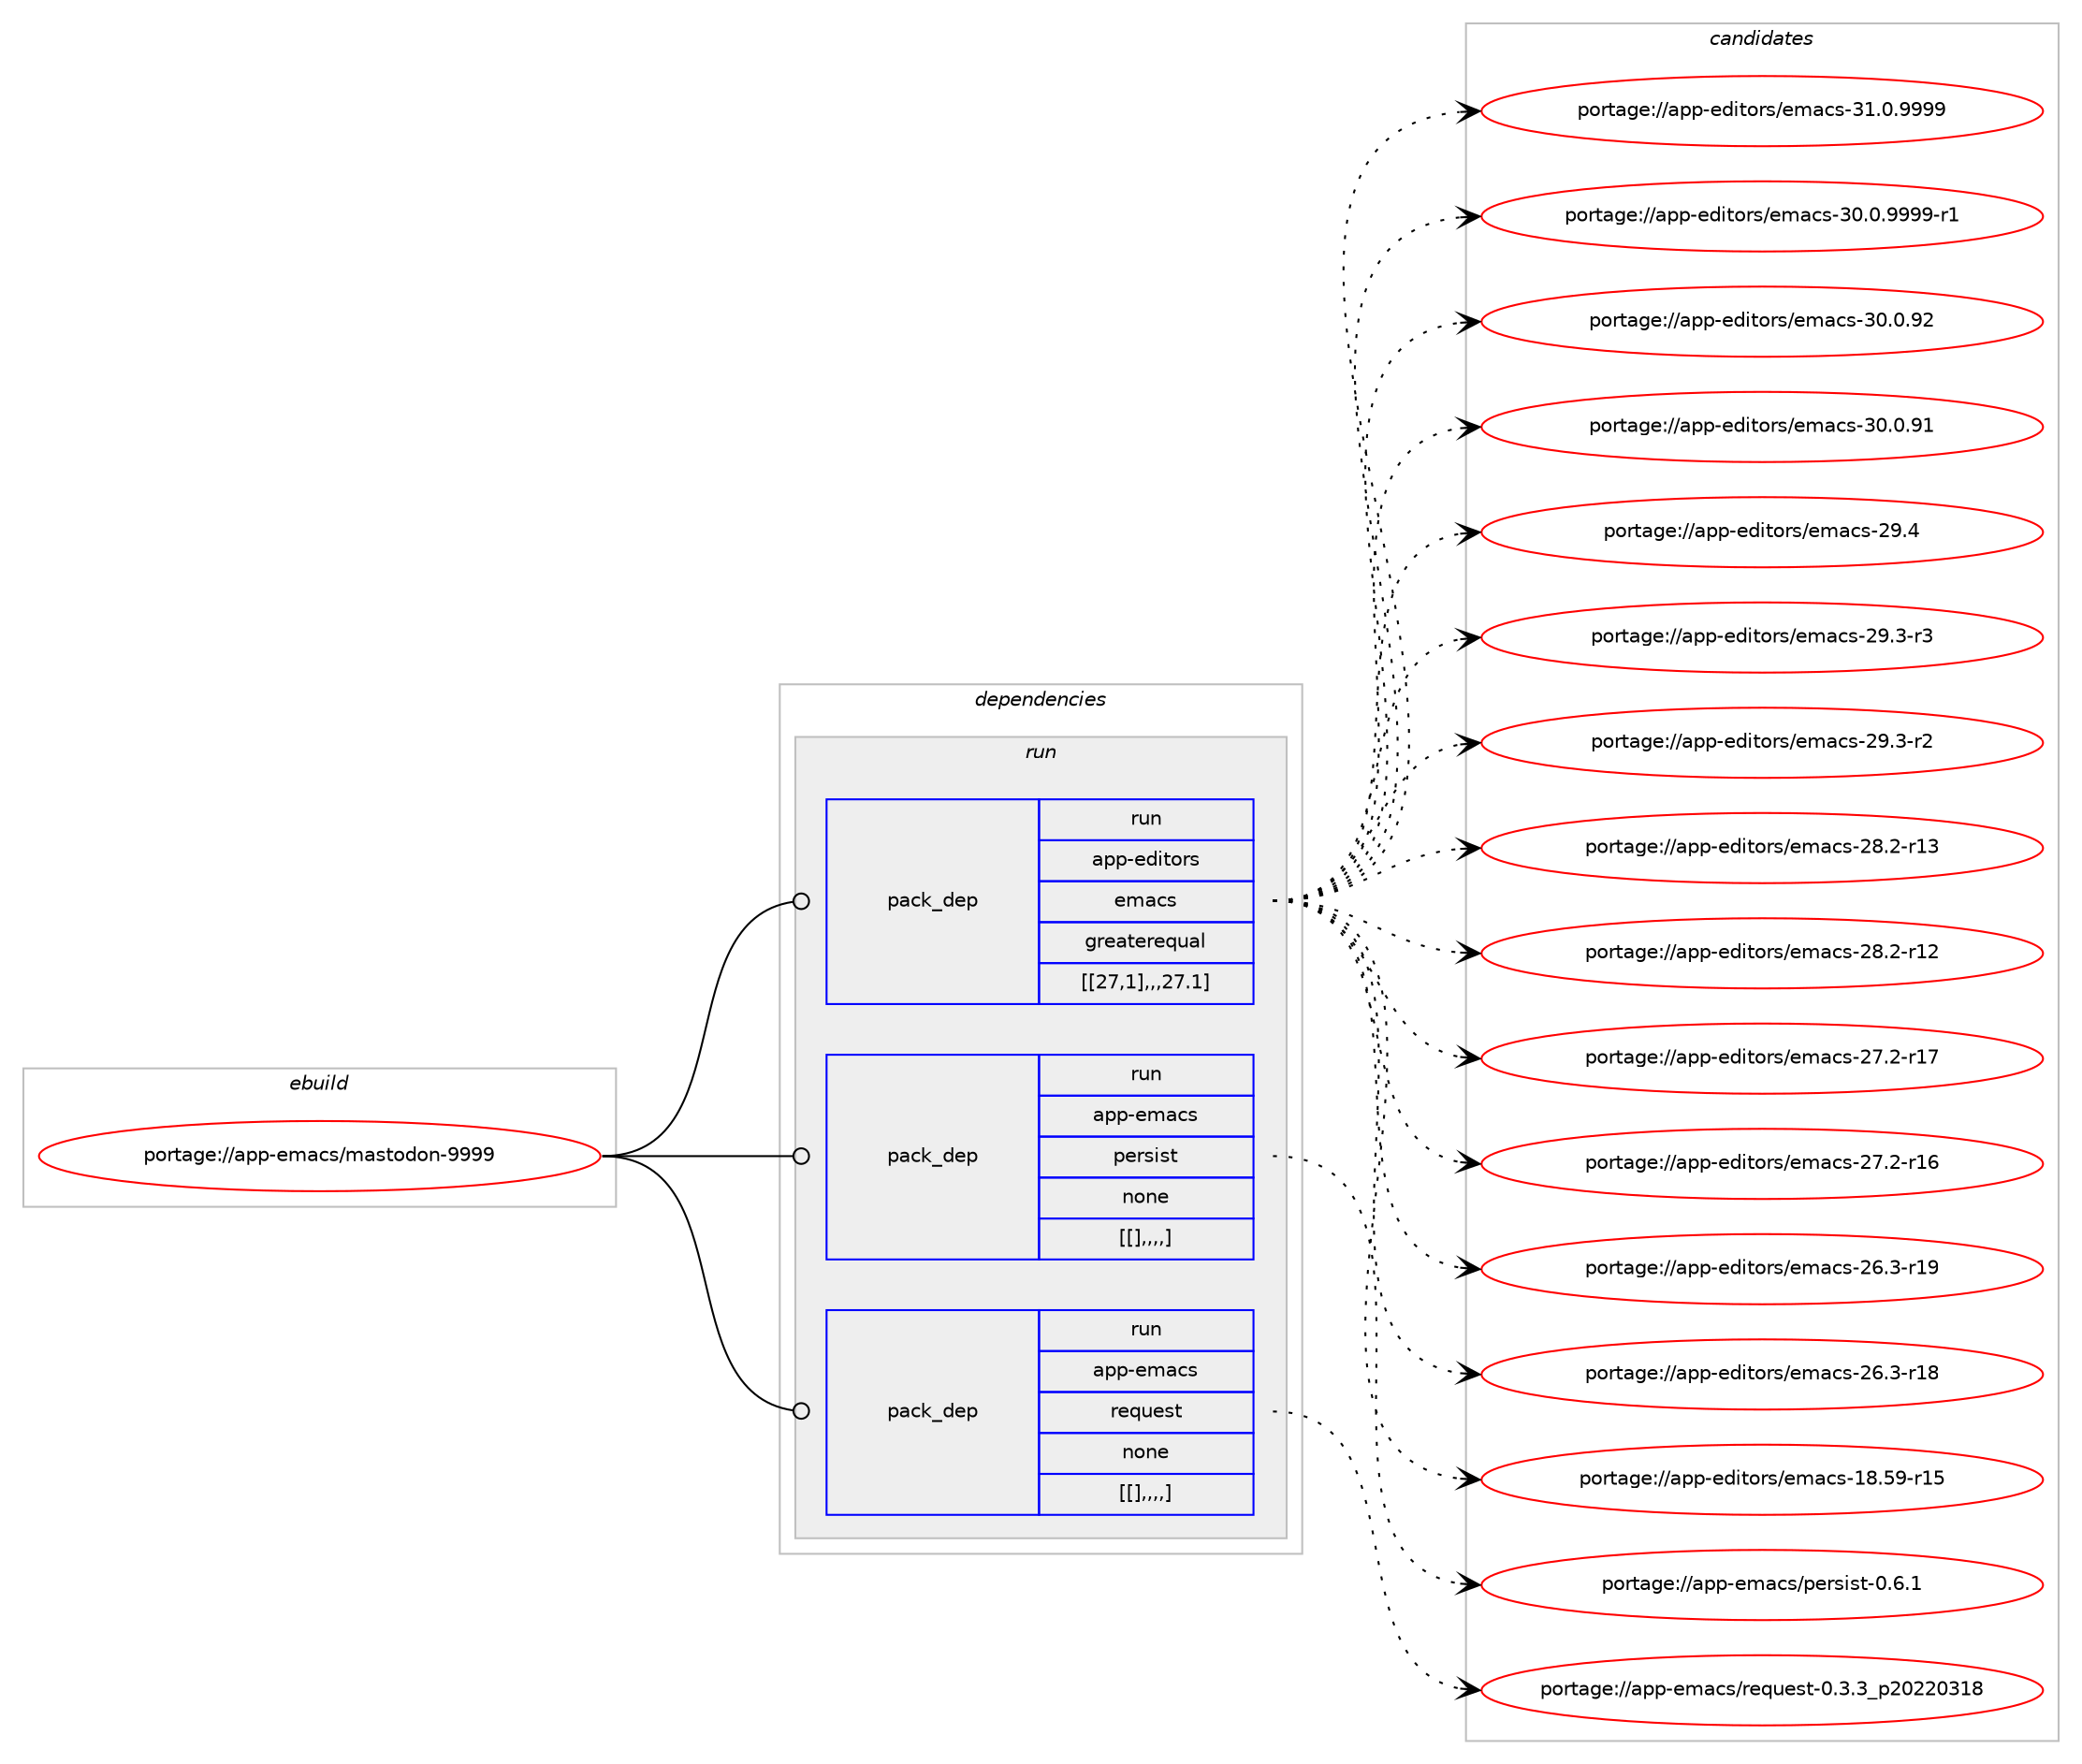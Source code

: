 digraph prolog {

# *************
# Graph options
# *************

newrank=true;
concentrate=true;
compound=true;
graph [rankdir=LR,fontname=Helvetica,fontsize=10,ranksep=1.5];#, ranksep=2.5, nodesep=0.2];
edge  [arrowhead=vee];
node  [fontname=Helvetica,fontsize=10];

# **********
# The ebuild
# **********

subgraph cluster_leftcol {
color=gray;
label=<<i>ebuild</i>>;
id [label="portage://app-emacs/mastodon-9999", color=red, width=4, href="../app-emacs/mastodon-9999.svg"];
}

# ****************
# The dependencies
# ****************

subgraph cluster_midcol {
color=gray;
label=<<i>dependencies</i>>;
subgraph cluster_compile {
fillcolor="#eeeeee";
style=filled;
label=<<i>compile</i>>;
}
subgraph cluster_compileandrun {
fillcolor="#eeeeee";
style=filled;
label=<<i>compile and run</i>>;
}
subgraph cluster_run {
fillcolor="#eeeeee";
style=filled;
label=<<i>run</i>>;
subgraph pack16421 {
dependency22872 [label=<<TABLE BORDER="0" CELLBORDER="1" CELLSPACING="0" CELLPADDING="4" WIDTH="220"><TR><TD ROWSPAN="6" CELLPADDING="30">pack_dep</TD></TR><TR><TD WIDTH="110">run</TD></TR><TR><TD>app-editors</TD></TR><TR><TD>emacs</TD></TR><TR><TD>greaterequal</TD></TR><TR><TD>[[27,1],,,27.1]</TD></TR></TABLE>>, shape=none, color=blue];
}
id:e -> dependency22872:w [weight=20,style="solid",arrowhead="odot"];
subgraph pack16424 {
dependency22877 [label=<<TABLE BORDER="0" CELLBORDER="1" CELLSPACING="0" CELLPADDING="4" WIDTH="220"><TR><TD ROWSPAN="6" CELLPADDING="30">pack_dep</TD></TR><TR><TD WIDTH="110">run</TD></TR><TR><TD>app-emacs</TD></TR><TR><TD>persist</TD></TR><TR><TD>none</TD></TR><TR><TD>[[],,,,]</TD></TR></TABLE>>, shape=none, color=blue];
}
id:e -> dependency22877:w [weight=20,style="solid",arrowhead="odot"];
subgraph pack16427 {
dependency22882 [label=<<TABLE BORDER="0" CELLBORDER="1" CELLSPACING="0" CELLPADDING="4" WIDTH="220"><TR><TD ROWSPAN="6" CELLPADDING="30">pack_dep</TD></TR><TR><TD WIDTH="110">run</TD></TR><TR><TD>app-emacs</TD></TR><TR><TD>request</TD></TR><TR><TD>none</TD></TR><TR><TD>[[],,,,]</TD></TR></TABLE>>, shape=none, color=blue];
}
id:e -> dependency22882:w [weight=20,style="solid",arrowhead="odot"];
}
}

# **************
# The candidates
# **************

subgraph cluster_choices {
rank=same;
color=gray;
label=<<i>candidates</i>>;

subgraph choice15079 {
color=black;
nodesep=1;
choice971121124510110010511611111411547101109979911545514946484657575757 [label="portage://app-editors/emacs-31.0.9999", color=red, width=4,href="../app-editors/emacs-31.0.9999.svg"];
choice9711211245101100105116111114115471011099799115455148464846575757574511449 [label="portage://app-editors/emacs-30.0.9999-r1", color=red, width=4,href="../app-editors/emacs-30.0.9999-r1.svg"];
choice97112112451011001051161111141154710110997991154551484648465750 [label="portage://app-editors/emacs-30.0.92", color=red, width=4,href="../app-editors/emacs-30.0.92.svg"];
choice97112112451011001051161111141154710110997991154551484648465749 [label="portage://app-editors/emacs-30.0.91", color=red, width=4,href="../app-editors/emacs-30.0.91.svg"];
choice97112112451011001051161111141154710110997991154550574652 [label="portage://app-editors/emacs-29.4", color=red, width=4,href="../app-editors/emacs-29.4.svg"];
choice971121124510110010511611111411547101109979911545505746514511451 [label="portage://app-editors/emacs-29.3-r3", color=red, width=4,href="../app-editors/emacs-29.3-r3.svg"];
choice971121124510110010511611111411547101109979911545505746514511450 [label="portage://app-editors/emacs-29.3-r2", color=red, width=4,href="../app-editors/emacs-29.3-r2.svg"];
choice97112112451011001051161111141154710110997991154550564650451144951 [label="portage://app-editors/emacs-28.2-r13", color=red, width=4,href="../app-editors/emacs-28.2-r13.svg"];
choice97112112451011001051161111141154710110997991154550564650451144950 [label="portage://app-editors/emacs-28.2-r12", color=red, width=4,href="../app-editors/emacs-28.2-r12.svg"];
choice97112112451011001051161111141154710110997991154550554650451144955 [label="portage://app-editors/emacs-27.2-r17", color=red, width=4,href="../app-editors/emacs-27.2-r17.svg"];
choice97112112451011001051161111141154710110997991154550554650451144954 [label="portage://app-editors/emacs-27.2-r16", color=red, width=4,href="../app-editors/emacs-27.2-r16.svg"];
choice97112112451011001051161111141154710110997991154550544651451144957 [label="portage://app-editors/emacs-26.3-r19", color=red, width=4,href="../app-editors/emacs-26.3-r19.svg"];
choice97112112451011001051161111141154710110997991154550544651451144956 [label="portage://app-editors/emacs-26.3-r18", color=red, width=4,href="../app-editors/emacs-26.3-r18.svg"];
choice9711211245101100105116111114115471011099799115454956465357451144953 [label="portage://app-editors/emacs-18.59-r15", color=red, width=4,href="../app-editors/emacs-18.59-r15.svg"];
dependency22872:e -> choice971121124510110010511611111411547101109979911545514946484657575757:w [style=dotted,weight="100"];
dependency22872:e -> choice9711211245101100105116111114115471011099799115455148464846575757574511449:w [style=dotted,weight="100"];
dependency22872:e -> choice97112112451011001051161111141154710110997991154551484648465750:w [style=dotted,weight="100"];
dependency22872:e -> choice97112112451011001051161111141154710110997991154551484648465749:w [style=dotted,weight="100"];
dependency22872:e -> choice97112112451011001051161111141154710110997991154550574652:w [style=dotted,weight="100"];
dependency22872:e -> choice971121124510110010511611111411547101109979911545505746514511451:w [style=dotted,weight="100"];
dependency22872:e -> choice971121124510110010511611111411547101109979911545505746514511450:w [style=dotted,weight="100"];
dependency22872:e -> choice97112112451011001051161111141154710110997991154550564650451144951:w [style=dotted,weight="100"];
dependency22872:e -> choice97112112451011001051161111141154710110997991154550564650451144950:w [style=dotted,weight="100"];
dependency22872:e -> choice97112112451011001051161111141154710110997991154550554650451144955:w [style=dotted,weight="100"];
dependency22872:e -> choice97112112451011001051161111141154710110997991154550554650451144954:w [style=dotted,weight="100"];
dependency22872:e -> choice97112112451011001051161111141154710110997991154550544651451144957:w [style=dotted,weight="100"];
dependency22872:e -> choice97112112451011001051161111141154710110997991154550544651451144956:w [style=dotted,weight="100"];
dependency22872:e -> choice9711211245101100105116111114115471011099799115454956465357451144953:w [style=dotted,weight="100"];
}
subgraph choice15090 {
color=black;
nodesep=1;
choice9711211245101109979911547112101114115105115116454846544649 [label="portage://app-emacs/persist-0.6.1", color=red, width=4,href="../app-emacs/persist-0.6.1.svg"];
dependency22877:e -> choice9711211245101109979911547112101114115105115116454846544649:w [style=dotted,weight="100"];
}
subgraph choice15092 {
color=black;
nodesep=1;
choice9711211245101109979911547114101113117101115116454846514651951125048505048514956 [label="portage://app-emacs/request-0.3.3_p20220318", color=red, width=4,href="../app-emacs/request-0.3.3_p20220318.svg"];
dependency22882:e -> choice9711211245101109979911547114101113117101115116454846514651951125048505048514956:w [style=dotted,weight="100"];
}
}

}

